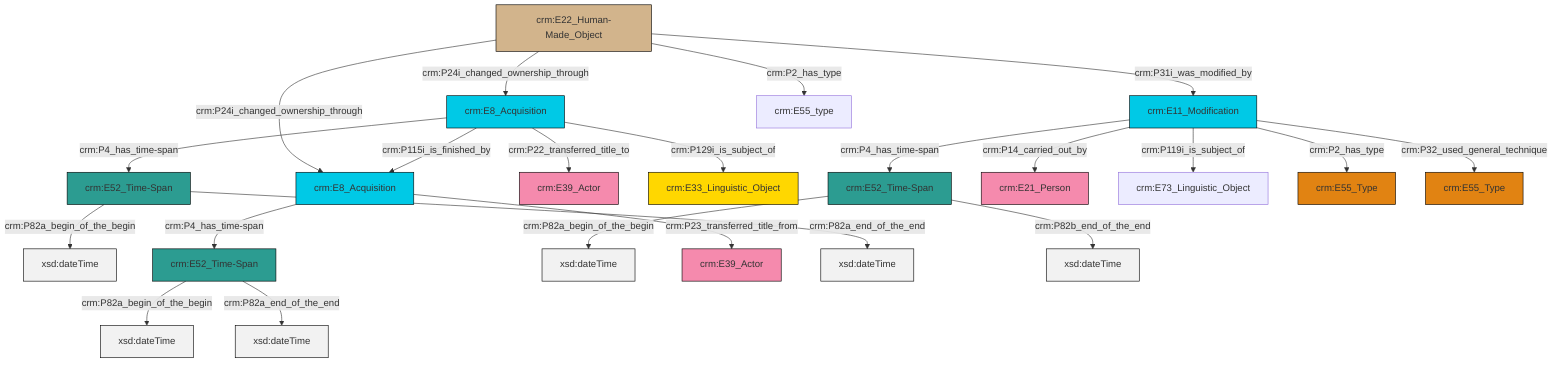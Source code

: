 graph TD
classDef Literal fill:#f2f2f2,stroke:#000000;
classDef CRM_Entity fill:#FFFFFF,stroke:#000000;
classDef Temporal_Entity fill:#00C9E6, stroke:#000000;
classDef Type fill:#E18312, stroke:#000000;
classDef Time-Span fill:#2C9C91, stroke:#000000;
classDef Appellation fill:#FFEB7F, stroke:#000000;
classDef Place fill:#008836, stroke:#000000;
classDef Persistent_Item fill:#B266B2, stroke:#000000;
classDef Conceptual_Object fill:#FFD700, stroke:#000000;
classDef Physical_Thing fill:#D2B48C, stroke:#000000;
classDef Actor fill:#f58aad, stroke:#000000;
classDef PC_Classes fill:#4ce600, stroke:#000000;
classDef Multi fill:#cccccc,stroke:#000000;

0["crm:E52_Time-Span"]:::Time-Span -->|crm:P82a_begin_of_the_begin| 1[xsd:dateTime]:::Literal
2["crm:E22_Human-Made_Object"]:::Physical_Thing -->|crm:P24i_changed_ownership_through| 3["crm:E8_Acquisition"]:::Temporal_Entity
8["crm:E8_Acquisition"]:::Temporal_Entity -->|crm:P4_has_time-span| 0["crm:E52_Time-Span"]:::Time-Span
3["crm:E8_Acquisition"]:::Temporal_Entity -->|crm:P4_has_time-span| 9["crm:E52_Time-Span"]:::Time-Span
12["crm:E52_Time-Span"]:::Time-Span -->|crm:P82a_begin_of_the_begin| 13[xsd:dateTime]:::Literal
14["crm:E11_Modification"]:::Temporal_Entity -->|crm:P14_carried_out_by| 15["crm:E21_Person"]:::Actor
3["crm:E8_Acquisition"]:::Temporal_Entity -->|crm:P23_transferred_title_from| 16["crm:E39_Actor"]:::Actor
8["crm:E8_Acquisition"]:::Temporal_Entity -->|crm:P22_transferred_title_to| 4["crm:E39_Actor"]:::Actor
9["crm:E52_Time-Span"]:::Time-Span -->|crm:P82a_begin_of_the_begin| 20[xsd:dateTime]:::Literal
14["crm:E11_Modification"]:::Temporal_Entity -->|crm:P119i_is_subject_of| 17["crm:E73_Linguistic_Object"]:::Default
0["crm:E52_Time-Span"]:::Time-Span -->|crm:P82a_end_of_the_end| 24[xsd:dateTime]:::Literal
14["crm:E11_Modification"]:::Temporal_Entity -->|crm:P4_has_time-span| 12["crm:E52_Time-Span"]:::Time-Span
2["crm:E22_Human-Made_Object"]:::Physical_Thing -->|crm:P31i_was_modified_by| 14["crm:E11_Modification"]:::Temporal_Entity
8["crm:E8_Acquisition"]:::Temporal_Entity -->|crm:P115i_is_finished_by| 3["crm:E8_Acquisition"]:::Temporal_Entity
12["crm:E52_Time-Span"]:::Time-Span -->|crm:P82b_end_of_the_end| 32[xsd:dateTime]:::Literal
14["crm:E11_Modification"]:::Temporal_Entity -->|crm:P32_used_general_technique| 25["crm:E55_Type"]:::Type
14["crm:E11_Modification"]:::Temporal_Entity -->|crm:P2_has_type| 22["crm:E55_Type"]:::Type
9["crm:E52_Time-Span"]:::Time-Span -->|crm:P82a_end_of_the_end| 34[xsd:dateTime]:::Literal
2["crm:E22_Human-Made_Object"]:::Physical_Thing -->|crm:P2_has_type| 28["crm:E55_type"]:::Default
8["crm:E8_Acquisition"]:::Temporal_Entity -->|crm:P129i_is_subject_of| 6["crm:E33_Linguistic_Object"]:::Conceptual_Object
2["crm:E22_Human-Made_Object"]:::Physical_Thing -->|crm:P24i_changed_ownership_through| 8["crm:E8_Acquisition"]:::Temporal_Entity